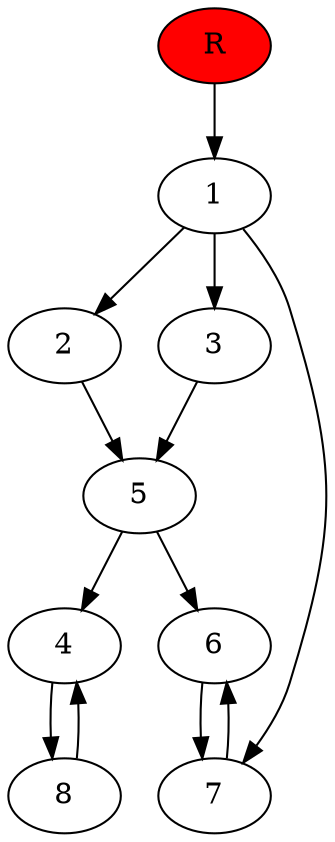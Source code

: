 digraph prb31656 {
	1
	2
	3
	4
	5
	6
	7
	8
	R [fillcolor="#ff0000" style=filled]
	1 -> 2
	1 -> 3
	1 -> 7
	2 -> 5
	3 -> 5
	4 -> 8
	5 -> 4
	5 -> 6
	6 -> 7
	7 -> 6
	8 -> 4
	R -> 1
}
